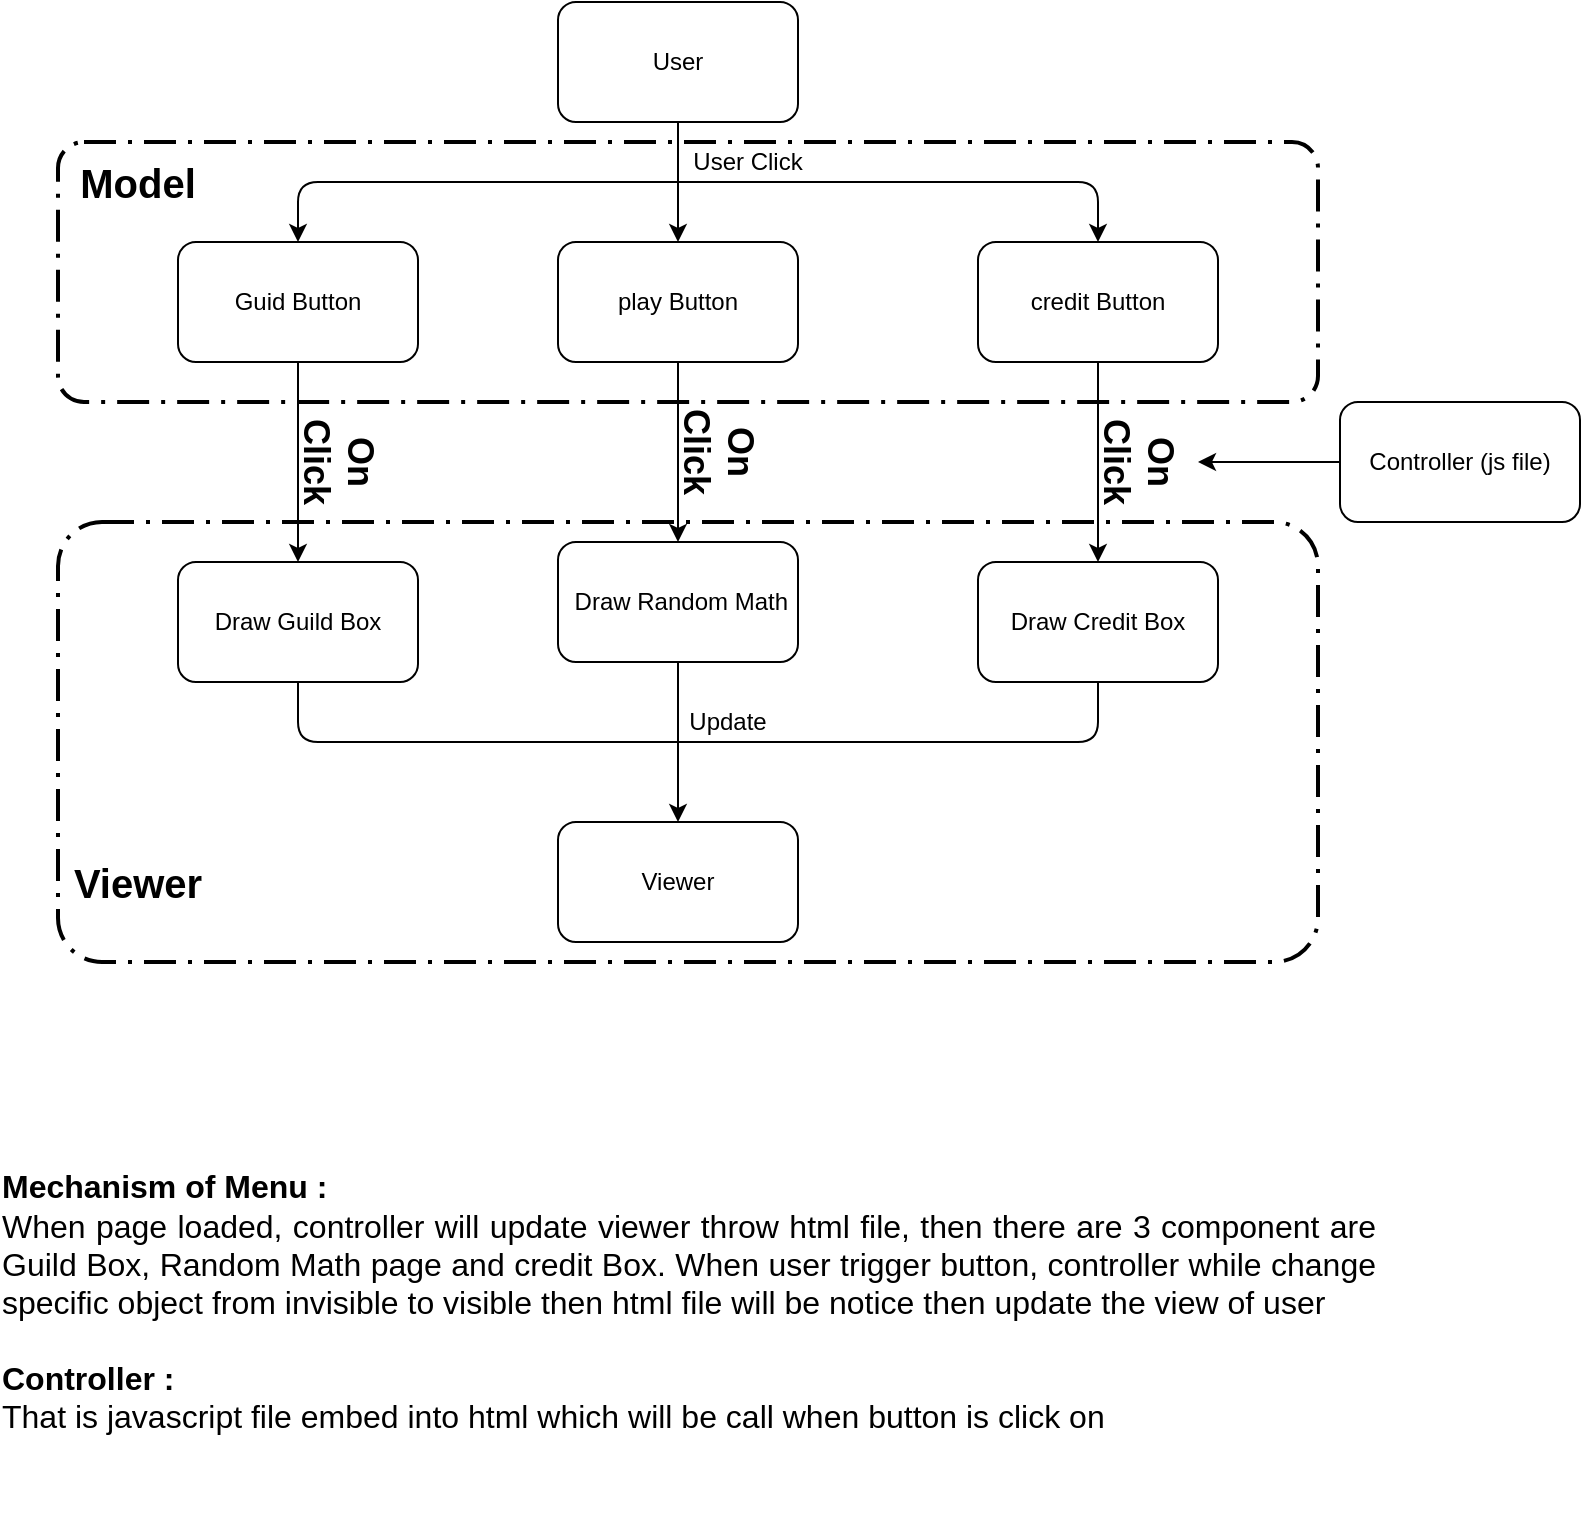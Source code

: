 <mxfile version="10.6.5" type="device"><diagram id="Tn9Ofrdcc6bGh4C8E9lT" name="Page-1"><mxGraphModel dx="836" dy="482" grid="1" gridSize="10" guides="1" tooltips="1" connect="1" arrows="1" fold="1" page="1" pageScale="1" pageWidth="850" pageHeight="1100" math="0" shadow="0"><root><mxCell id="0"/><mxCell id="1" parent="0"/><mxCell id="L5JxXN7v92YEc45XmfoP-1" value="User" style="rounded=1;whiteSpace=wrap;html=1;" vertex="1" parent="1"><mxGeometry x="330" y="50" width="120" height="60" as="geometry"/></mxCell><mxCell id="L5JxXN7v92YEc45XmfoP-3" value="credit Button" style="rounded=1;whiteSpace=wrap;html=1;" vertex="1" parent="1"><mxGeometry x="540" y="170" width="120" height="60" as="geometry"/></mxCell><mxCell id="L5JxXN7v92YEc45XmfoP-4" value="play Button" style="rounded=1;whiteSpace=wrap;html=1;" vertex="1" parent="1"><mxGeometry x="330" y="170" width="120" height="60" as="geometry"/></mxCell><mxCell id="L5JxXN7v92YEc45XmfoP-5" value="Guid Button" style="rounded=1;whiteSpace=wrap;html=1;" vertex="1" parent="1"><mxGeometry x="140" y="170" width="120" height="60" as="geometry"/></mxCell><mxCell id="L5JxXN7v92YEc45XmfoP-8" value="" style="endArrow=classic;html=1;entryX=0.5;entryY=0;entryDx=0;entryDy=0;" edge="1" parent="1" target="L5JxXN7v92YEc45XmfoP-5"><mxGeometry width="50" height="50" relative="1" as="geometry"><mxPoint x="390" y="140" as="sourcePoint"/><mxPoint x="190" y="250" as="targetPoint"/><Array as="points"><mxPoint x="200" y="140"/></Array></mxGeometry></mxCell><mxCell id="L5JxXN7v92YEc45XmfoP-9" value="" style="endArrow=classic;html=1;entryX=0.5;entryY=0;entryDx=0;entryDy=0;" edge="1" parent="1" target="L5JxXN7v92YEc45XmfoP-3"><mxGeometry width="50" height="50" relative="1" as="geometry"><mxPoint x="390" y="140" as="sourcePoint"/><mxPoint x="190" y="250" as="targetPoint"/><Array as="points"><mxPoint x="600" y="140"/></Array></mxGeometry></mxCell><mxCell id="L5JxXN7v92YEc45XmfoP-10" value="Draw Guild Box" style="rounded=1;whiteSpace=wrap;html=1;" vertex="1" parent="1"><mxGeometry x="140" y="330" width="120" height="60" as="geometry"/></mxCell><mxCell id="L5JxXN7v92YEc45XmfoP-11" value="Draw Credit Box" style="rounded=1;whiteSpace=wrap;html=1;" vertex="1" parent="1"><mxGeometry x="540" y="330" width="120" height="60" as="geometry"/></mxCell><mxCell id="L5JxXN7v92YEc45XmfoP-12" value="" style="endArrow=classic;html=1;exitX=0.5;exitY=1;exitDx=0;exitDy=0;entryX=0.5;entryY=0;entryDx=0;entryDy=0;" edge="1" parent="1" source="L5JxXN7v92YEc45XmfoP-3" target="L5JxXN7v92YEc45XmfoP-11"><mxGeometry width="50" height="50" relative="1" as="geometry"><mxPoint x="140" y="460" as="sourcePoint"/><mxPoint x="190" y="410" as="targetPoint"/></mxGeometry></mxCell><mxCell id="L5JxXN7v92YEc45XmfoP-13" value="" style="endArrow=classic;html=1;exitX=0.5;exitY=1;exitDx=0;exitDy=0;entryX=0.5;entryY=0;entryDx=0;entryDy=0;" edge="1" parent="1" source="L5JxXN7v92YEc45XmfoP-5" target="L5JxXN7v92YEc45XmfoP-10"><mxGeometry width="50" height="50" relative="1" as="geometry"><mxPoint x="140" y="460" as="sourcePoint"/><mxPoint x="190" y="410" as="targetPoint"/></mxGeometry></mxCell><mxCell id="L5JxXN7v92YEc45XmfoP-14" value="&lt;font style=&quot;font-size: 18px&quot;&gt;&lt;b&gt;On Click&lt;/b&gt;&lt;/font&gt;" style="text;html=1;strokeColor=none;fillColor=none;align=center;verticalAlign=middle;whiteSpace=wrap;rounded=0;rotation=90;" vertex="1" parent="1"><mxGeometry x="200" y="270" width="40" height="20" as="geometry"/></mxCell><mxCell id="L5JxXN7v92YEc45XmfoP-15" value="&lt;font style=&quot;font-size: 18px&quot;&gt;&lt;b&gt;On Click&lt;/b&gt;&lt;/font&gt;" style="text;html=1;strokeColor=none;fillColor=none;align=center;verticalAlign=middle;whiteSpace=wrap;rounded=0;rotation=90;" vertex="1" parent="1"><mxGeometry x="600" y="270" width="40" height="20" as="geometry"/></mxCell><mxCell id="L5JxXN7v92YEc45XmfoP-16" value="&amp;nbsp;Draw Random Math" style="rounded=1;whiteSpace=wrap;html=1;" vertex="1" parent="1"><mxGeometry x="330" y="320" width="120" height="60" as="geometry"/></mxCell><mxCell id="L5JxXN7v92YEc45XmfoP-17" value="" style="endArrow=classic;html=1;exitX=0.5;exitY=1;exitDx=0;exitDy=0;entryX=0.5;entryY=0;entryDx=0;entryDy=0;" edge="1" parent="1" source="L5JxXN7v92YEc45XmfoP-4" target="L5JxXN7v92YEc45XmfoP-16"><mxGeometry width="50" height="50" relative="1" as="geometry"><mxPoint x="140" y="460" as="sourcePoint"/><mxPoint x="190" y="410" as="targetPoint"/></mxGeometry></mxCell><mxCell id="L5JxXN7v92YEc45XmfoP-18" value="User Click" style="text;html=1;strokeColor=none;fillColor=none;align=center;verticalAlign=middle;whiteSpace=wrap;rounded=0;" vertex="1" parent="1"><mxGeometry x="390" y="120" width="70" height="20" as="geometry"/></mxCell><mxCell id="L5JxXN7v92YEc45XmfoP-19" value="&lt;font style=&quot;font-size: 18px&quot;&gt;&lt;b&gt;On Click&lt;/b&gt;&lt;/font&gt;" style="text;html=1;strokeColor=none;fillColor=none;align=center;verticalAlign=middle;whiteSpace=wrap;rounded=0;rotation=90;" vertex="1" parent="1"><mxGeometry x="390" y="265" width="40" height="20" as="geometry"/></mxCell><mxCell id="L5JxXN7v92YEc45XmfoP-21" value="Viewer" style="rounded=1;whiteSpace=wrap;html=1;" vertex="1" parent="1"><mxGeometry x="330" y="460" width="120" height="60" as="geometry"/></mxCell><mxCell id="L5JxXN7v92YEc45XmfoP-22" value="" style="endArrow=none;html=1;exitX=0.5;exitY=1;exitDx=0;exitDy=0;endFill=0;" edge="1" parent="1" source="L5JxXN7v92YEc45XmfoP-10"><mxGeometry width="50" height="50" relative="1" as="geometry"><mxPoint x="140" y="590" as="sourcePoint"/><mxPoint x="390" y="420" as="targetPoint"/><Array as="points"><mxPoint x="200" y="420"/></Array></mxGeometry></mxCell><mxCell id="L5JxXN7v92YEc45XmfoP-23" value="" style="endArrow=classic;html=1;exitX=0.5;exitY=1;exitDx=0;exitDy=0;entryX=0.5;entryY=0;entryDx=0;entryDy=0;" edge="1" parent="1" source="L5JxXN7v92YEc45XmfoP-16" target="L5JxXN7v92YEc45XmfoP-21"><mxGeometry width="50" height="50" relative="1" as="geometry"><mxPoint x="140" y="620" as="sourcePoint"/><mxPoint x="190" y="570" as="targetPoint"/></mxGeometry></mxCell><mxCell id="L5JxXN7v92YEc45XmfoP-24" value="" style="endArrow=none;html=1;exitX=0.5;exitY=1;exitDx=0;exitDy=0;endFill=0;" edge="1" parent="1" source="L5JxXN7v92YEc45XmfoP-11"><mxGeometry width="50" height="50" relative="1" as="geometry"><mxPoint x="140" y="590" as="sourcePoint"/><mxPoint x="390" y="420" as="targetPoint"/><Array as="points"><mxPoint x="600" y="420"/></Array></mxGeometry></mxCell><mxCell id="L5JxXN7v92YEc45XmfoP-28" value="" style="endArrow=classic;html=1;exitX=0.5;exitY=1;exitDx=0;exitDy=0;" edge="1" parent="1" source="L5JxXN7v92YEc45XmfoP-1"><mxGeometry width="50" height="50" relative="1" as="geometry"><mxPoint x="390" y="110" as="sourcePoint"/><mxPoint x="390" y="170" as="targetPoint"/><Array as="points"><mxPoint x="390" y="170"/></Array></mxGeometry></mxCell><mxCell id="L5JxXN7v92YEc45XmfoP-29" value="" style="rounded=1;arcSize=10;dashed=1;strokeColor=#000000;fillColor=none;gradientColor=none;dashPattern=8 3 1 3;strokeWidth=2;" vertex="1" parent="1"><mxGeometry x="80" y="120" width="630" height="130" as="geometry"/></mxCell><mxCell id="L5JxXN7v92YEc45XmfoP-30" value="&lt;font style=&quot;font-size: 20px&quot;&gt;&lt;b&gt;Model&lt;/b&gt;&lt;/font&gt;" style="text;html=1;strokeColor=none;fillColor=none;align=center;verticalAlign=middle;whiteSpace=wrap;rounded=0;" vertex="1" parent="1"><mxGeometry x="100" y="130" width="40" height="20" as="geometry"/></mxCell><mxCell id="L5JxXN7v92YEc45XmfoP-31" value="" style="rounded=1;arcSize=10;dashed=1;strokeColor=#000000;fillColor=none;gradientColor=none;dashPattern=8 3 1 3;strokeWidth=2;" vertex="1" parent="1"><mxGeometry x="80" y="310" width="630" height="220" as="geometry"/></mxCell><mxCell id="L5JxXN7v92YEc45XmfoP-32" value="Update" style="text;html=1;strokeColor=none;fillColor=none;align=center;verticalAlign=middle;whiteSpace=wrap;rounded=0;" vertex="1" parent="1"><mxGeometry x="395" y="400" width="40" height="20" as="geometry"/></mxCell><mxCell id="L5JxXN7v92YEc45XmfoP-33" value="&lt;font size=&quot;1&quot;&gt;&lt;b style=&quot;font-size: 20px&quot;&gt;Viewer&lt;/b&gt;&lt;/font&gt;" style="text;html=1;strokeColor=none;fillColor=none;align=center;verticalAlign=middle;whiteSpace=wrap;rounded=0;" vertex="1" parent="1"><mxGeometry x="100" y="480" width="40" height="20" as="geometry"/></mxCell><mxCell id="L5JxXN7v92YEc45XmfoP-34" value="&lt;div style=&quot;font-size: 16px&quot; align=&quot;justify&quot;&gt;&lt;b&gt;&lt;font style=&quot;font-size: 16px&quot;&gt;Mechanism of Menu :&lt;/font&gt;&lt;/b&gt;&lt;/div&gt;&lt;div style=&quot;font-size: 16px&quot; align=&quot;justify&quot;&gt;&lt;font style=&quot;font-size: 16px&quot;&gt;When page loaded, controller will update viewer throw html file, then there are 3 component are Guild Box, Random Math page and credit Box. When user trigger button, controller while change specific object from invisible to visible then html file will be notice then update the view of user&lt;br&gt;&lt;/font&gt;&lt;/div&gt;&lt;div style=&quot;font-size: 16px&quot; align=&quot;justify&quot;&gt;&lt;font style=&quot;font-size: 16px&quot;&gt;&lt;br&gt;&lt;/font&gt;&lt;/div&gt;&lt;div style=&quot;font-size: 16px&quot; align=&quot;justify&quot;&gt;&lt;b&gt;&lt;font style=&quot;font-size: 16px&quot;&gt;Controller :&lt;/font&gt;&lt;/b&gt;&lt;/div&gt;&lt;div style=&quot;font-size: 16px&quot; align=&quot;justify&quot;&gt;&lt;font style=&quot;font-size: 16px&quot;&gt;That is javascript file embed into html which will be call when button is click on&lt;br&gt;&lt;/font&gt;&lt;/div&gt;" style="text;html=1;strokeColor=none;fillColor=none;align=center;verticalAlign=middle;whiteSpace=wrap;rounded=0;" vertex="1" parent="1"><mxGeometry x="51" y="590" width="689" height="220" as="geometry"/></mxCell><mxCell id="L5JxXN7v92YEc45XmfoP-35" value="Controller (js file)" style="rounded=1;whiteSpace=wrap;html=1;" vertex="1" parent="1"><mxGeometry x="721" y="250" width="120" height="60" as="geometry"/></mxCell><mxCell id="L5JxXN7v92YEc45XmfoP-36" value="" style="endArrow=classic;html=1;exitX=0;exitY=0.5;exitDx=0;exitDy=0;" edge="1" parent="1" source="L5JxXN7v92YEc45XmfoP-35"><mxGeometry width="50" height="50" relative="1" as="geometry"><mxPoint x="671" y="320" as="sourcePoint"/><mxPoint x="650" y="280" as="targetPoint"/></mxGeometry></mxCell></root></mxGraphModel></diagram></mxfile>